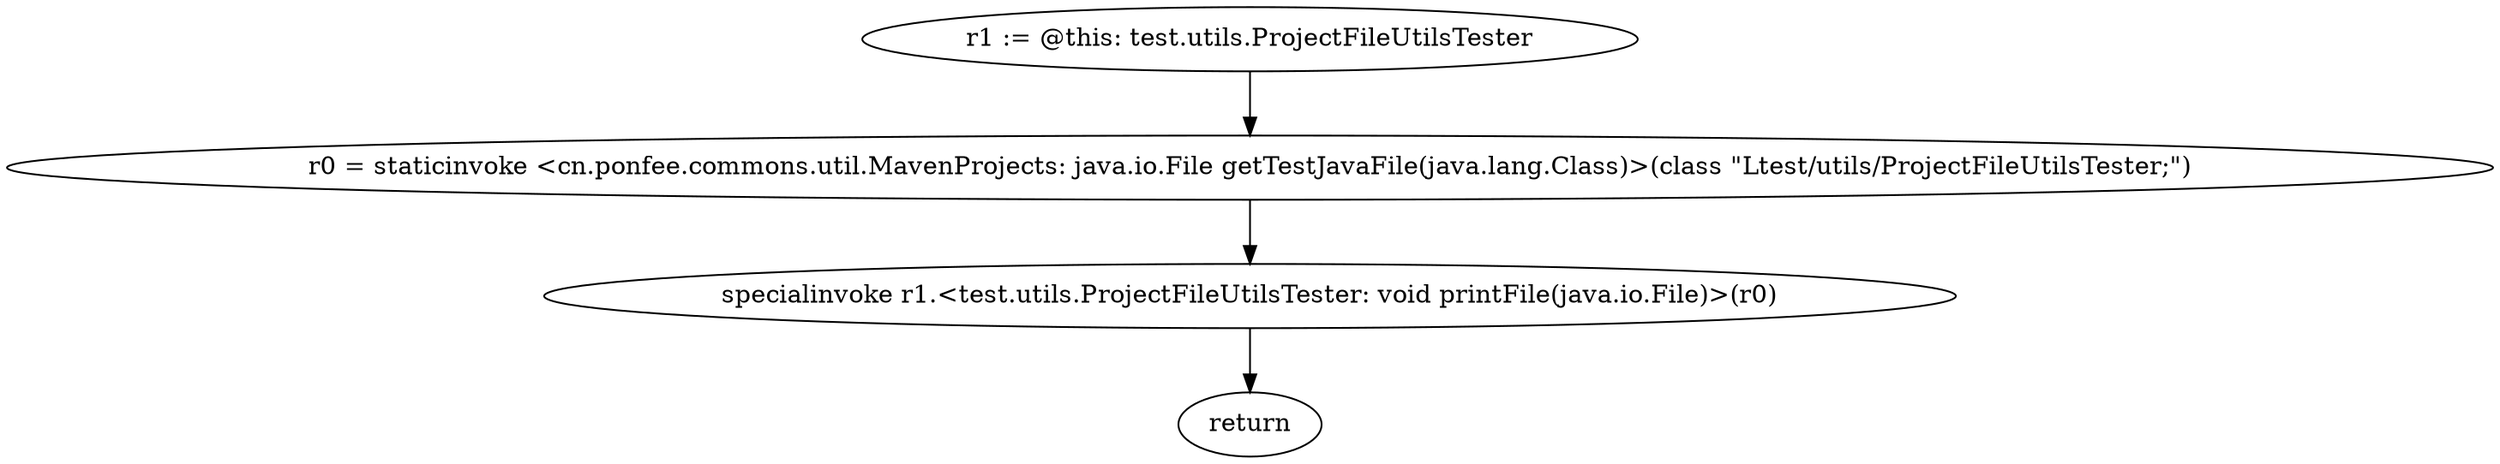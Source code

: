 digraph "unitGraph" {
    "r1 := @this: test.utils.ProjectFileUtilsTester"
    "r0 = staticinvoke <cn.ponfee.commons.util.MavenProjects: java.io.File getTestJavaFile(java.lang.Class)>(class \"Ltest/utils/ProjectFileUtilsTester;\")"
    "specialinvoke r1.<test.utils.ProjectFileUtilsTester: void printFile(java.io.File)>(r0)"
    "return"
    "r1 := @this: test.utils.ProjectFileUtilsTester"->"r0 = staticinvoke <cn.ponfee.commons.util.MavenProjects: java.io.File getTestJavaFile(java.lang.Class)>(class \"Ltest/utils/ProjectFileUtilsTester;\")";
    "r0 = staticinvoke <cn.ponfee.commons.util.MavenProjects: java.io.File getTestJavaFile(java.lang.Class)>(class \"Ltest/utils/ProjectFileUtilsTester;\")"->"specialinvoke r1.<test.utils.ProjectFileUtilsTester: void printFile(java.io.File)>(r0)";
    "specialinvoke r1.<test.utils.ProjectFileUtilsTester: void printFile(java.io.File)>(r0)"->"return";
}
